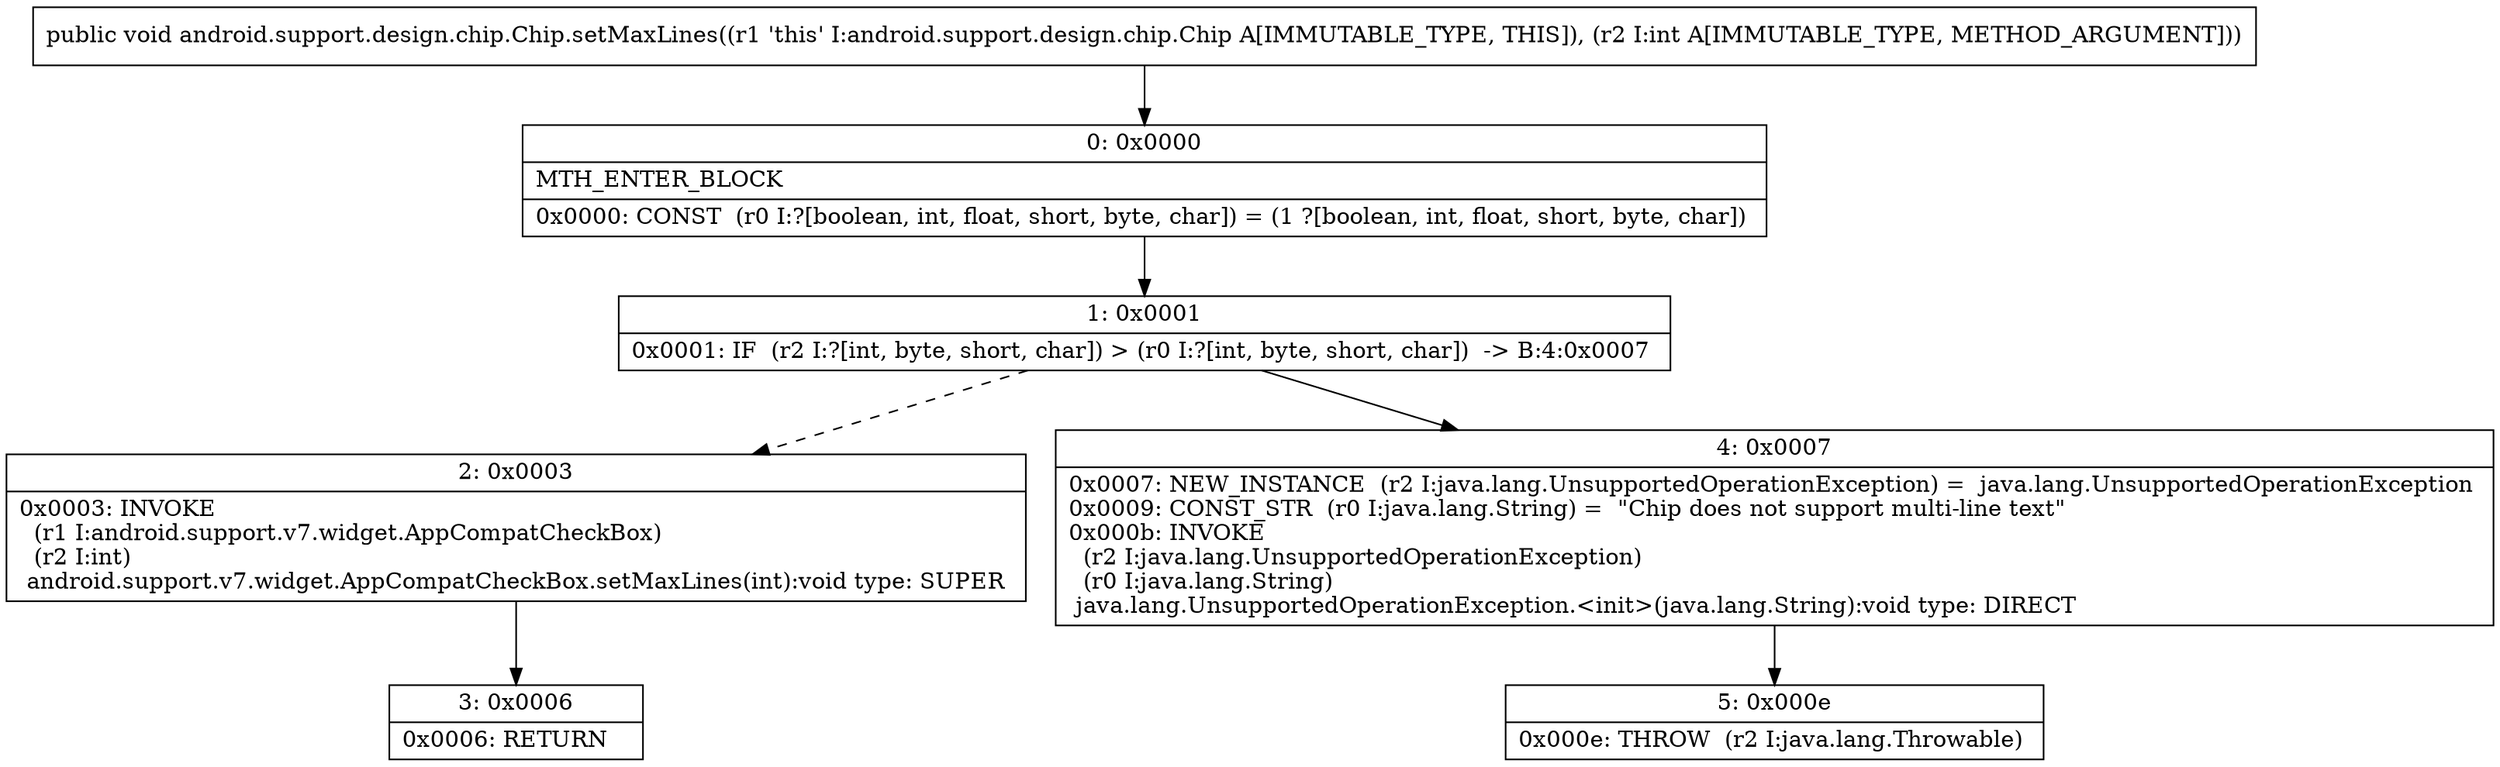 digraph "CFG forandroid.support.design.chip.Chip.setMaxLines(I)V" {
Node_0 [shape=record,label="{0\:\ 0x0000|MTH_ENTER_BLOCK\l|0x0000: CONST  (r0 I:?[boolean, int, float, short, byte, char]) = (1 ?[boolean, int, float, short, byte, char]) \l}"];
Node_1 [shape=record,label="{1\:\ 0x0001|0x0001: IF  (r2 I:?[int, byte, short, char]) \> (r0 I:?[int, byte, short, char])  \-\> B:4:0x0007 \l}"];
Node_2 [shape=record,label="{2\:\ 0x0003|0x0003: INVOKE  \l  (r1 I:android.support.v7.widget.AppCompatCheckBox)\l  (r2 I:int)\l android.support.v7.widget.AppCompatCheckBox.setMaxLines(int):void type: SUPER \l}"];
Node_3 [shape=record,label="{3\:\ 0x0006|0x0006: RETURN   \l}"];
Node_4 [shape=record,label="{4\:\ 0x0007|0x0007: NEW_INSTANCE  (r2 I:java.lang.UnsupportedOperationException) =  java.lang.UnsupportedOperationException \l0x0009: CONST_STR  (r0 I:java.lang.String) =  \"Chip does not support multi\-line text\" \l0x000b: INVOKE  \l  (r2 I:java.lang.UnsupportedOperationException)\l  (r0 I:java.lang.String)\l java.lang.UnsupportedOperationException.\<init\>(java.lang.String):void type: DIRECT \l}"];
Node_5 [shape=record,label="{5\:\ 0x000e|0x000e: THROW  (r2 I:java.lang.Throwable) \l}"];
MethodNode[shape=record,label="{public void android.support.design.chip.Chip.setMaxLines((r1 'this' I:android.support.design.chip.Chip A[IMMUTABLE_TYPE, THIS]), (r2 I:int A[IMMUTABLE_TYPE, METHOD_ARGUMENT])) }"];
MethodNode -> Node_0;
Node_0 -> Node_1;
Node_1 -> Node_2[style=dashed];
Node_1 -> Node_4;
Node_2 -> Node_3;
Node_4 -> Node_5;
}

